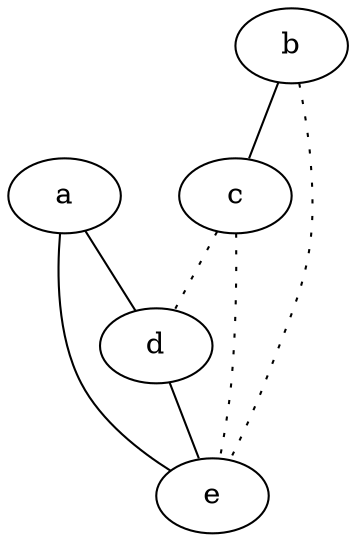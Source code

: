 graph {
a -- d;
a -- e;
b -- c;
b -- e [style=dotted];
c -- d [style=dotted];
c -- e [style=dotted];
d -- e;
}
